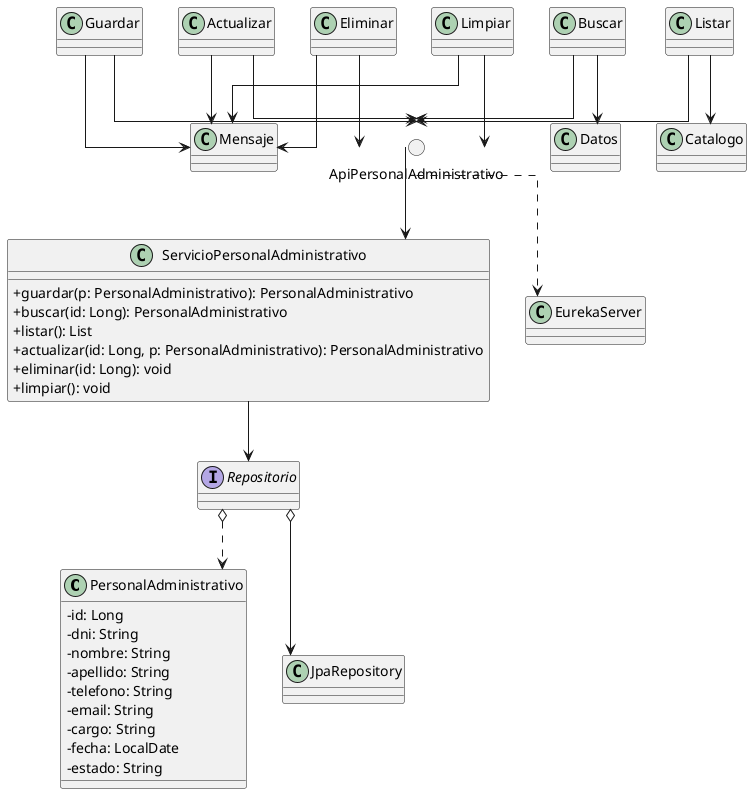 @startuml ClinicMsPersonalAdministrativo
skinparam classAttributeIconSize 0
skinparam linetype ortho

' Entidad
class PersonalAdministrativo {
  -id: Long
  -dni: String
  -nombre: String
  -apellido: String
  -telefono: String
  -email: String
  -cargo: String
  -fecha: LocalDate
  -estado: String
}

' Servicio
class ServicioPersonalAdministrativo {
  +guardar(p: PersonalAdministrativo): PersonalAdministrativo
  +buscar(id: Long): PersonalAdministrativo
  +listar(): List
  +actualizar(id: Long, p: PersonalAdministrativo): PersonalAdministrativo
  +eliminar(id: Long): void
  +limpiar(): void
}

' Repositorio e infra
interface Repositorio
class JpaRepository
class EurekaServer

' API y controlador/operaciones
circle ApiPersonalAdministrativo
class Guardar
class Buscar
class Listar
class Actualizar
class Eliminar
class Limpiar
class Mensaje
class Datos
class Catalogo

' Flujo
Guardar --> ApiPersonalAdministrativo
Guardar --> Mensaje
Buscar --> ApiPersonalAdministrativo
Buscar --> Datos
Listar --> ApiPersonalAdministrativo
Listar --> Catalogo
Actualizar --> ApiPersonalAdministrativo
Actualizar --> Mensaje
Eliminar --> ApiPersonalAdministrativo
Eliminar --> Mensaje
Limpiar --> ApiPersonalAdministrativo
Limpiar --> Mensaje

ApiPersonalAdministrativo --> ServicioPersonalAdministrativo
ServicioPersonalAdministrativo --> Repositorio
Repositorio o--> JpaRepository
Repositorio o..> PersonalAdministrativo
ApiPersonalAdministrativo ..> EurekaServer

@enduml